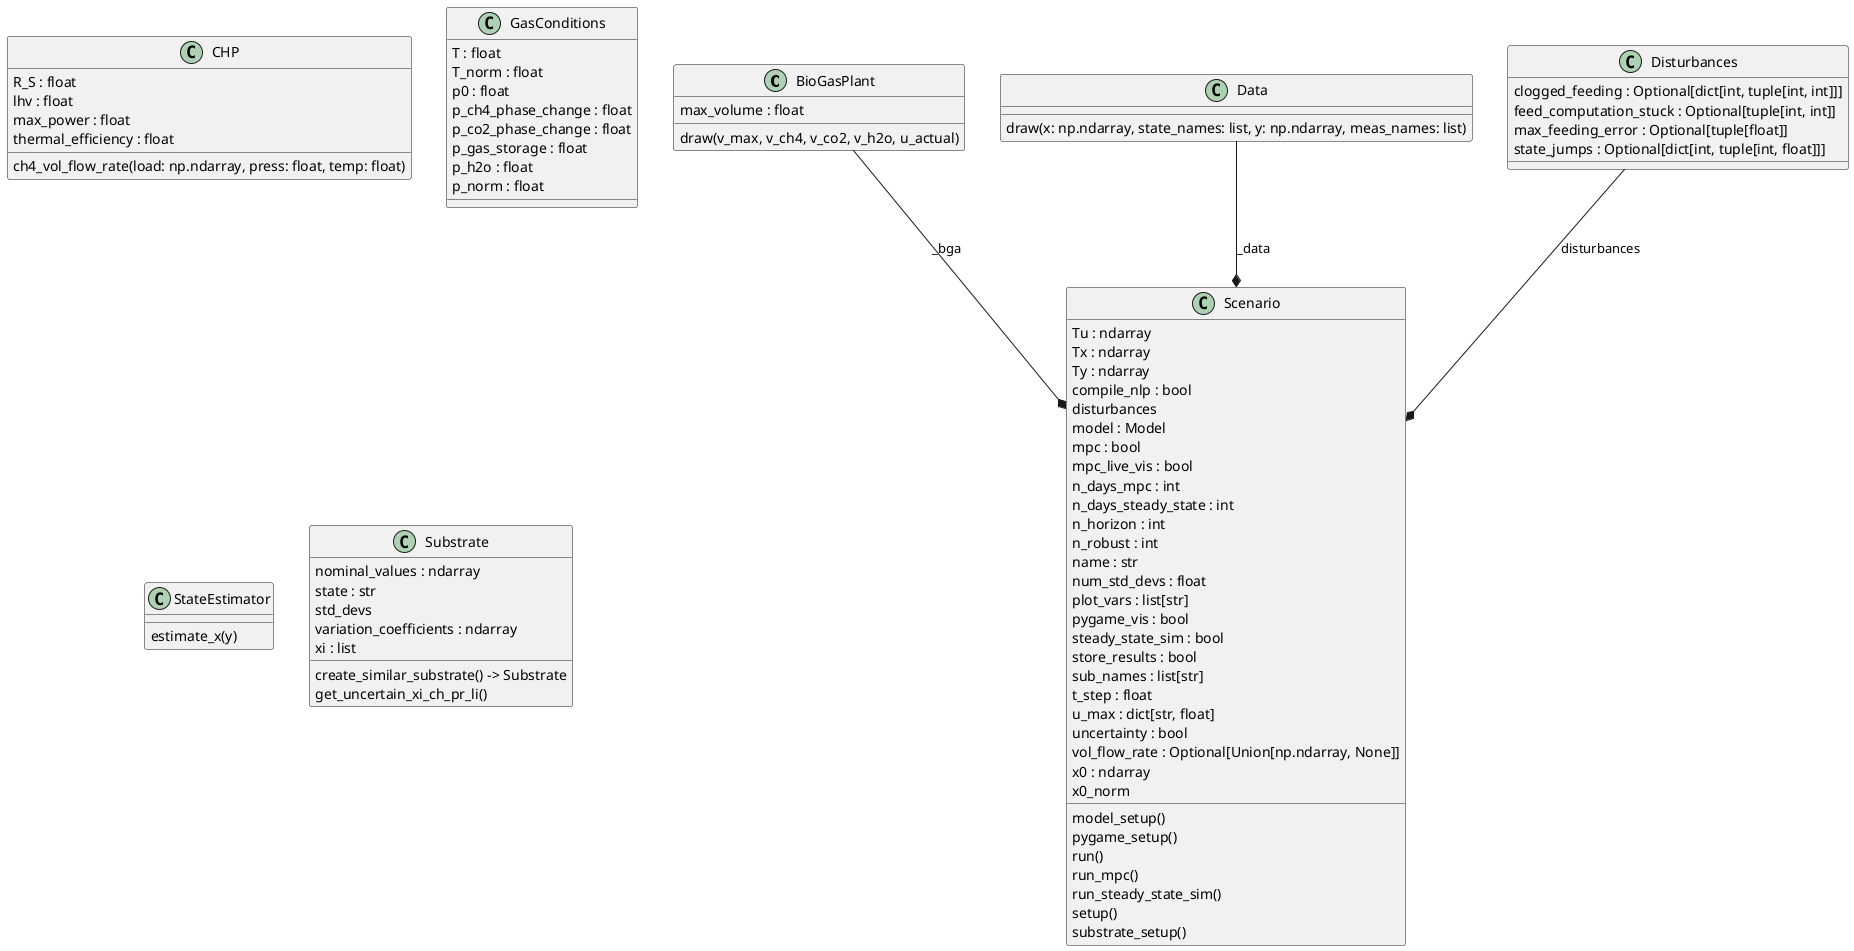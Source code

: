 @startuml classes
set namespaceSeparator none
class "BioGasPlant" as ad_meal_prep_control.visualization.BioGasPlant {
  max_volume : float
  draw(v_max, v_ch4, v_co2, v_h2o, u_actual)
}
class "CHP" as ad_meal_prep_control.utils.CHP {
  R_S : float
  lhv : float
  max_power : float
  thermal_efficiency : float
  ch4_vol_flow_rate(load: np.ndarray, press: float, temp: float)
}
class "Data" as ad_meal_prep_control.visualization.Data {
  draw(x: np.ndarray, state_names: list, y: np.ndarray, meas_names: list)
}
class "Disturbances" as ad_meal_prep_control.utils.Disturbances {
  clogged_feeding : Optional[dict[int, tuple[int, int]]]
  feed_computation_stuck : Optional[tuple[int, int]]
  max_feeding_error : Optional[tuple[float]]
  state_jumps : Optional[dict[int, tuple[int, float]]]
}
class "GasConditions" as ad_meal_prep_control.models.gas_storage.GasConditions {
  T : float
  T_norm : float
  p0 : float
  p_ch4_phase_change : float
  p_co2_phase_change : float
  p_gas_storage : float
  p_h2o : float
  p_norm : float
}
class "Scenario" as ad_meal_prep_control.scenario.Scenario {
  Tu : ndarray
  Tx : ndarray
  Ty : ndarray
  compile_nlp : bool
  disturbances
  model : Model
  mpc : bool
  mpc_live_vis : bool
  n_days_mpc : int
  n_days_steady_state : int
  n_horizon : int
  n_robust : int
  name : str
  num_std_devs : float
  plot_vars : list[str]
  pygame_vis : bool
  steady_state_sim : bool
  store_results : bool
  sub_names : list[str]
  t_step : float
  u_max : dict[str, float]
  uncertainty : bool
  vol_flow_rate : Optional[Union[np.ndarray, None]]
  x0 : ndarray
  x0_norm
  model_setup()
  pygame_setup()
  run()
  run_mpc()
  run_steady_state_sim()
  setup()
  substrate_setup()
}
class "StateEstimator" as ad_meal_prep_control.state_estimator.StateEstimator {
  estimate_x(y)
}
class "Substrate" as ad_meal_prep_control.substrates.Substrate {
  nominal_values : ndarray
  state : str
  std_devs
  variation_coefficients : ndarray
  xi : list
  create_similar_substrate() -> Substrate
  get_uncertain_xi_ch_pr_li()
}
ad_meal_prep_control.utils.Disturbances --* ad_meal_prep_control.scenario.Scenario : disturbances
ad_meal_prep_control.visualization.BioGasPlant --* ad_meal_prep_control.scenario.Scenario : _bga
ad_meal_prep_control.visualization.Data --* ad_meal_prep_control.scenario.Scenario : _data
@enduml
